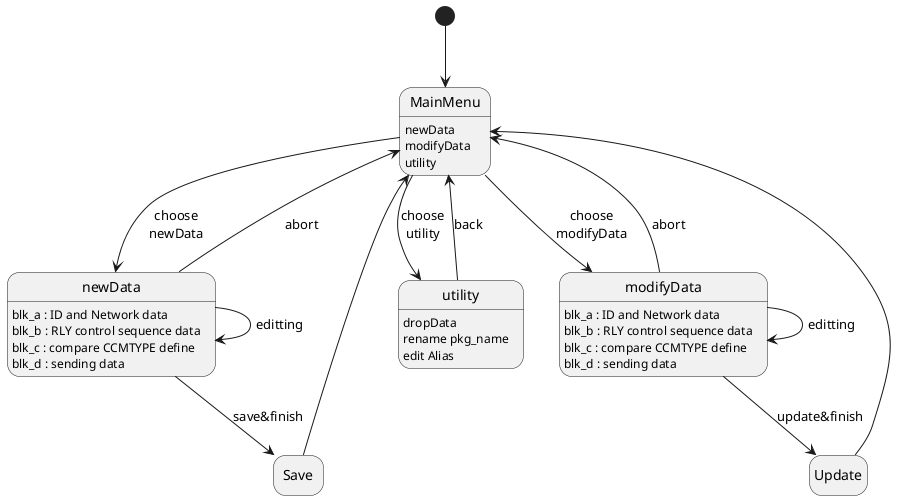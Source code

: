 @startuml
hide empty description
[*] --> MainMenu

state MainMenu  {
    MainMenu : newData
    MainMenu : modifyData
    MainMenu : utility
}

MainMenu --> newData : choose\nnewData
MainMenu --> modifyData : choose\nmodifyData
MainMenu --> utility : choose\nutility
utility --> MainMenu : back
modifyData --> MainMenu : abort
modifyData --> Update : update&finish
Update --> MainMenu
newData --> MainMenu : abort
newData --> Save : save&finish
Save --> MainMenu

state utility {
    utility : dropData
    utility : rename pkg_name
    utility : edit Alias
}

state newData {
    newData : blk_a : ID and Network data
    newData : blk_b : RLY control sequence data
    newData : blk_c : compare CCMTYPE define
    newData : blk_d : sending data
}

state modifyData {
    modifyData : blk_a : ID and Network data
    modifyData : blk_b : RLY control sequence data
    modifyData : blk_c : compare CCMTYPE define
    modifyData : blk_d : sending data
}
newData --> newData : editting
modifyData --> modifyData : editting
@enduml